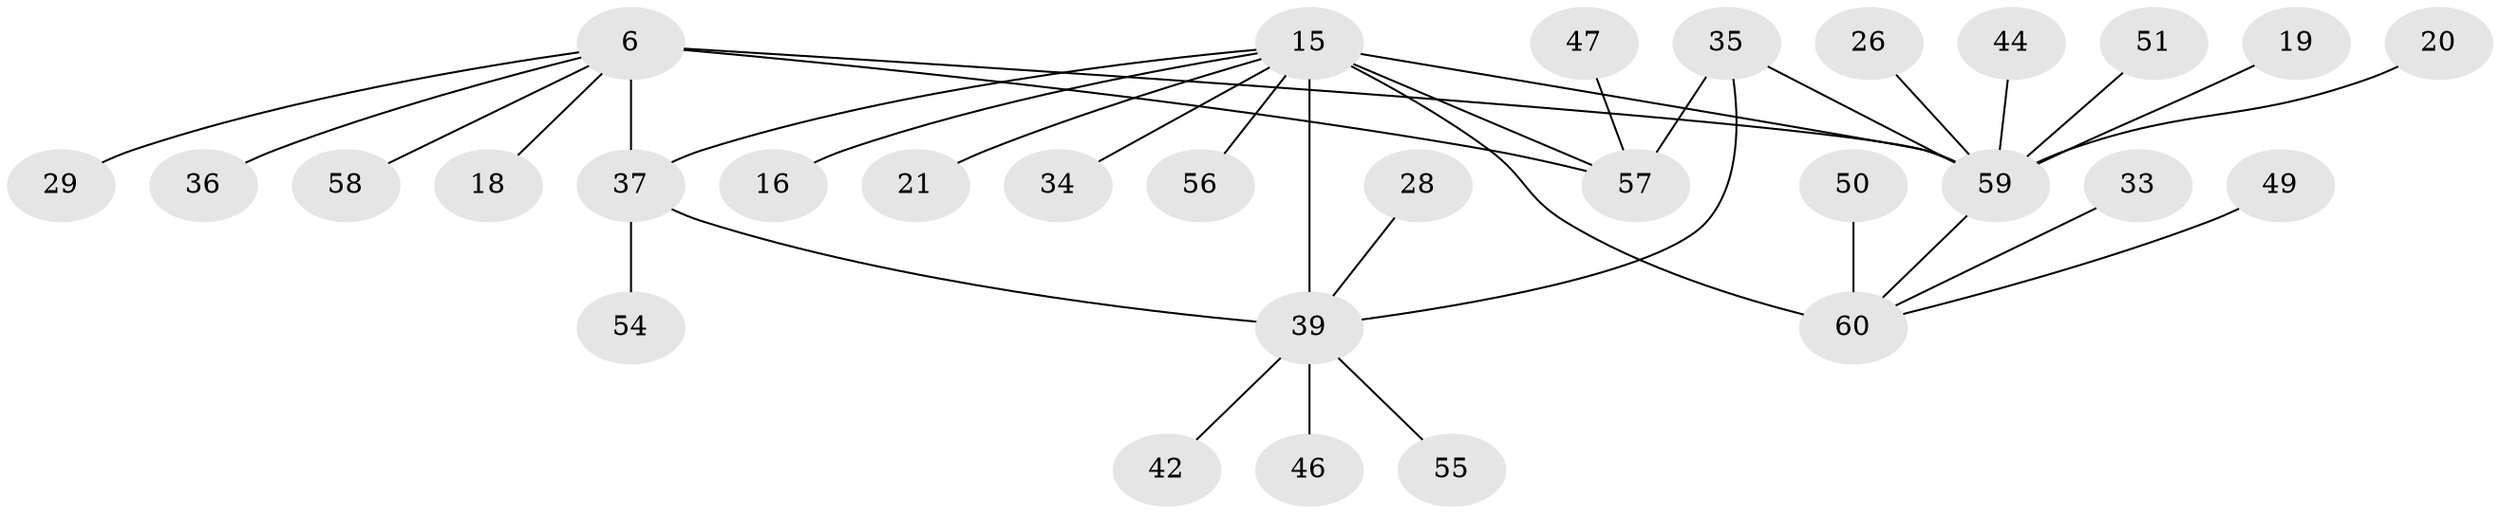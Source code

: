 // original degree distribution, {5: 0.1, 3: 0.1, 6: 0.06666666666666667, 7: 0.03333333333333333, 10: 0.016666666666666666, 4: 0.03333333333333333, 1: 0.5, 2: 0.15}
// Generated by graph-tools (version 1.1) at 2025/54/03/09/25 04:54:57]
// undirected, 30 vertices, 35 edges
graph export_dot {
graph [start="1"]
  node [color=gray90,style=filled];
  6 [super="+3"];
  15 [super="+14+11"];
  16;
  18;
  19;
  20;
  21;
  26;
  28;
  29;
  33;
  34;
  35 [super="+7"];
  36;
  37 [super="+2"];
  39 [super="+13"];
  42;
  44;
  46;
  47;
  49;
  50;
  51 [super="+43"];
  54 [super="+24"];
  55;
  56;
  57 [super="+5"];
  58 [super="+41+45"];
  59 [super="+27+53+9"];
  60 [super="+23+31+52+12"];
  6 -- 18;
  6 -- 36;
  6 -- 57 [weight=2];
  6 -- 59 [weight=2];
  6 -- 58;
  6 -- 29;
  6 -- 37 [weight=2];
  15 -- 16;
  15 -- 56;
  15 -- 34;
  15 -- 57 [weight=2];
  15 -- 21;
  15 -- 39 [weight=3];
  15 -- 60 [weight=3];
  15 -- 59;
  15 -- 37;
  19 -- 59;
  20 -- 59;
  26 -- 59;
  28 -- 39;
  33 -- 60;
  35 -- 57 [weight=2];
  35 -- 39 [weight=2];
  35 -- 59 [weight=2];
  37 -- 39;
  37 -- 54;
  39 -- 42;
  39 -- 46;
  39 -- 55;
  44 -- 59;
  47 -- 57;
  49 -- 60;
  50 -- 60;
  51 -- 59;
  59 -- 60;
}
